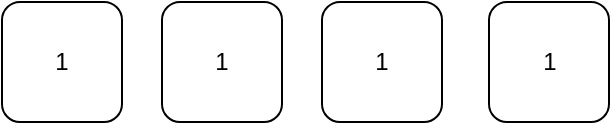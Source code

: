 <mxfile>
    <diagram id="cKp5IYfl3h0SA0IxNC0s" name="第 1 页">
        <mxGraphModel dx="363" dy="1082" grid="1" gridSize="10" guides="1" tooltips="1" connect="1" arrows="1" fold="1" page="1" pageScale="1" pageWidth="827" pageHeight="1169" math="0" shadow="0">
            <root>
                <mxCell id="0"/>
                <mxCell id="1" parent="0"/>
                <mxCell id="2" value="1" style="rounded=1;whiteSpace=wrap;html=1;" parent="1" vertex="1">
                    <mxGeometry x="140" y="350" width="60" height="60" as="geometry"/>
                </mxCell>
                <mxCell id="3" value="1" style="rounded=1;whiteSpace=wrap;html=1;" parent="1" vertex="1">
                    <mxGeometry x="220" y="350" width="60" height="60" as="geometry"/>
                </mxCell>
                <mxCell id="4" value="1" style="rounded=1;whiteSpace=wrap;html=1;" parent="1" vertex="1">
                    <mxGeometry x="300" y="350" width="60" height="60" as="geometry"/>
                </mxCell>
                <mxCell id="5" value="1" style="rounded=1;whiteSpace=wrap;html=1;" parent="1" vertex="1">
                    <mxGeometry x="383.5" y="350" width="60" height="60" as="geometry"/>
                </mxCell>
            </root>
        </mxGraphModel>
    </diagram>
</mxfile>
